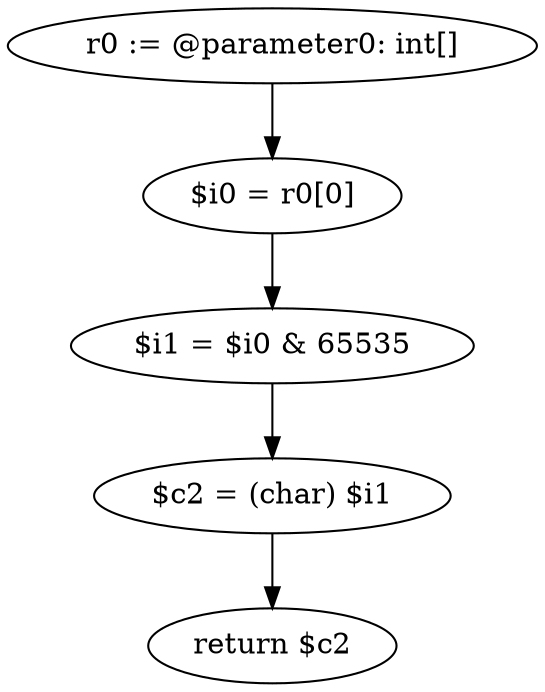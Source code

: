 digraph "unitGraph" {
    "r0 := @parameter0: int[]"
    "$i0 = r0[0]"
    "$i1 = $i0 & 65535"
    "$c2 = (char) $i1"
    "return $c2"
    "r0 := @parameter0: int[]"->"$i0 = r0[0]";
    "$i0 = r0[0]"->"$i1 = $i0 & 65535";
    "$i1 = $i0 & 65535"->"$c2 = (char) $i1";
    "$c2 = (char) $i1"->"return $c2";
}
